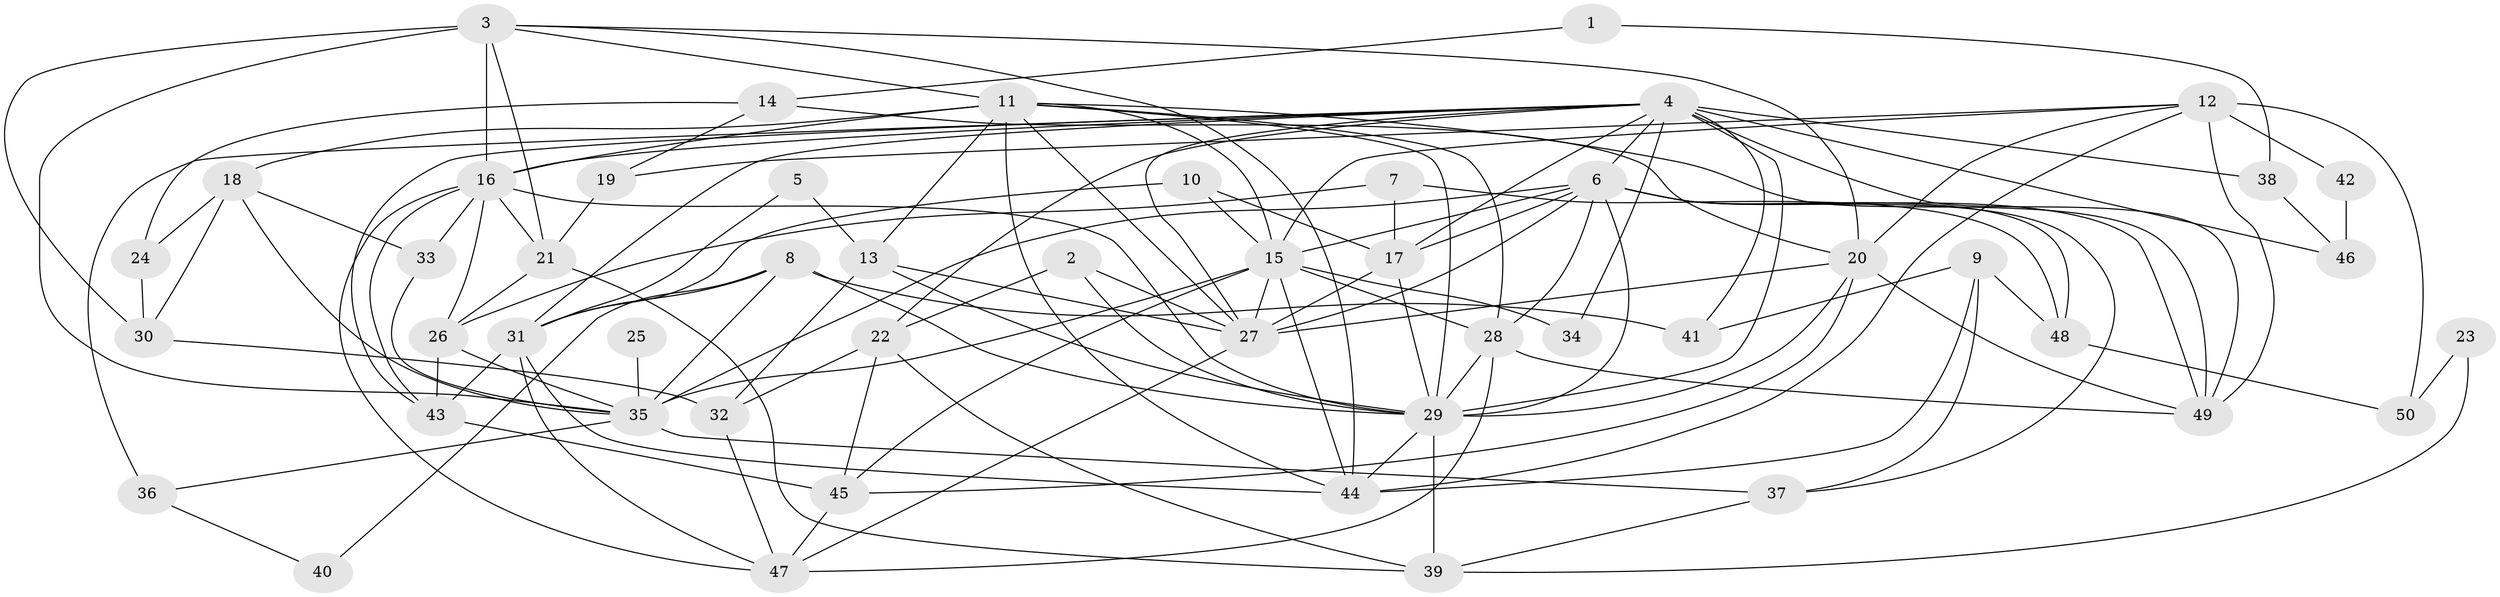 // original degree distribution, {2: 0.1414141414141414, 3: 0.25252525252525254, 6: 0.08080808080808081, 5: 0.13131313131313133, 4: 0.32323232323232326, 7: 0.050505050505050504, 8: 0.010101010101010102, 9: 0.010101010101010102}
// Generated by graph-tools (version 1.1) at 2025/36/03/09/25 02:36:24]
// undirected, 50 vertices, 129 edges
graph export_dot {
graph [start="1"]
  node [color=gray90,style=filled];
  1;
  2;
  3;
  4;
  5;
  6;
  7;
  8;
  9;
  10;
  11;
  12;
  13;
  14;
  15;
  16;
  17;
  18;
  19;
  20;
  21;
  22;
  23;
  24;
  25;
  26;
  27;
  28;
  29;
  30;
  31;
  32;
  33;
  34;
  35;
  36;
  37;
  38;
  39;
  40;
  41;
  42;
  43;
  44;
  45;
  46;
  47;
  48;
  49;
  50;
  1 -- 14 [weight=1.0];
  1 -- 38 [weight=1.0];
  2 -- 22 [weight=1.0];
  2 -- 27 [weight=1.0];
  2 -- 29 [weight=1.0];
  3 -- 11 [weight=1.0];
  3 -- 16 [weight=2.0];
  3 -- 20 [weight=1.0];
  3 -- 21 [weight=1.0];
  3 -- 30 [weight=1.0];
  3 -- 35 [weight=2.0];
  3 -- 44 [weight=1.0];
  4 -- 6 [weight=1.0];
  4 -- 16 [weight=1.0];
  4 -- 17 [weight=1.0];
  4 -- 22 [weight=1.0];
  4 -- 27 [weight=1.0];
  4 -- 29 [weight=2.0];
  4 -- 31 [weight=1.0];
  4 -- 34 [weight=1.0];
  4 -- 36 [weight=1.0];
  4 -- 38 [weight=2.0];
  4 -- 41 [weight=1.0];
  4 -- 43 [weight=1.0];
  4 -- 46 [weight=1.0];
  4 -- 49 [weight=1.0];
  5 -- 13 [weight=1.0];
  5 -- 31 [weight=1.0];
  6 -- 15 [weight=1.0];
  6 -- 17 [weight=1.0];
  6 -- 27 [weight=1.0];
  6 -- 28 [weight=1.0];
  6 -- 29 [weight=1.0];
  6 -- 35 [weight=1.0];
  6 -- 37 [weight=1.0];
  6 -- 48 [weight=1.0];
  6 -- 49 [weight=1.0];
  7 -- 17 [weight=1.0];
  7 -- 26 [weight=1.0];
  7 -- 48 [weight=1.0];
  8 -- 29 [weight=1.0];
  8 -- 31 [weight=1.0];
  8 -- 35 [weight=1.0];
  8 -- 40 [weight=1.0];
  8 -- 41 [weight=1.0];
  9 -- 37 [weight=1.0];
  9 -- 41 [weight=1.0];
  9 -- 44 [weight=2.0];
  9 -- 48 [weight=1.0];
  10 -- 15 [weight=1.0];
  10 -- 17 [weight=1.0];
  10 -- 31 [weight=1.0];
  11 -- 13 [weight=1.0];
  11 -- 15 [weight=1.0];
  11 -- 16 [weight=1.0];
  11 -- 18 [weight=2.0];
  11 -- 27 [weight=1.0];
  11 -- 28 [weight=1.0];
  11 -- 29 [weight=1.0];
  11 -- 44 [weight=2.0];
  11 -- 49 [weight=1.0];
  12 -- 15 [weight=1.0];
  12 -- 19 [weight=1.0];
  12 -- 20 [weight=1.0];
  12 -- 42 [weight=2.0];
  12 -- 44 [weight=1.0];
  12 -- 49 [weight=2.0];
  12 -- 50 [weight=1.0];
  13 -- 27 [weight=1.0];
  13 -- 29 [weight=1.0];
  13 -- 32 [weight=1.0];
  14 -- 19 [weight=1.0];
  14 -- 20 [weight=1.0];
  14 -- 24 [weight=1.0];
  15 -- 27 [weight=2.0];
  15 -- 28 [weight=1.0];
  15 -- 34 [weight=1.0];
  15 -- 35 [weight=1.0];
  15 -- 44 [weight=1.0];
  15 -- 45 [weight=1.0];
  16 -- 21 [weight=1.0];
  16 -- 26 [weight=1.0];
  16 -- 29 [weight=1.0];
  16 -- 33 [weight=1.0];
  16 -- 43 [weight=1.0];
  16 -- 47 [weight=1.0];
  17 -- 27 [weight=1.0];
  17 -- 29 [weight=1.0];
  18 -- 24 [weight=1.0];
  18 -- 30 [weight=1.0];
  18 -- 33 [weight=2.0];
  18 -- 35 [weight=1.0];
  19 -- 21 [weight=1.0];
  20 -- 27 [weight=2.0];
  20 -- 29 [weight=1.0];
  20 -- 45 [weight=1.0];
  20 -- 49 [weight=1.0];
  21 -- 26 [weight=1.0];
  21 -- 39 [weight=1.0];
  22 -- 32 [weight=1.0];
  22 -- 39 [weight=1.0];
  22 -- 45 [weight=1.0];
  23 -- 39 [weight=1.0];
  23 -- 50 [weight=1.0];
  24 -- 30 [weight=1.0];
  25 -- 35 [weight=2.0];
  26 -- 35 [weight=1.0];
  26 -- 43 [weight=1.0];
  27 -- 47 [weight=1.0];
  28 -- 29 [weight=2.0];
  28 -- 47 [weight=1.0];
  28 -- 49 [weight=1.0];
  29 -- 39 [weight=1.0];
  29 -- 44 [weight=1.0];
  30 -- 32 [weight=1.0];
  31 -- 43 [weight=1.0];
  31 -- 44 [weight=1.0];
  31 -- 47 [weight=1.0];
  32 -- 47 [weight=1.0];
  33 -- 35 [weight=1.0];
  35 -- 36 [weight=1.0];
  35 -- 37 [weight=1.0];
  36 -- 40 [weight=1.0];
  37 -- 39 [weight=1.0];
  38 -- 46 [weight=1.0];
  42 -- 46 [weight=1.0];
  43 -- 45 [weight=1.0];
  45 -- 47 [weight=1.0];
  48 -- 50 [weight=1.0];
}
